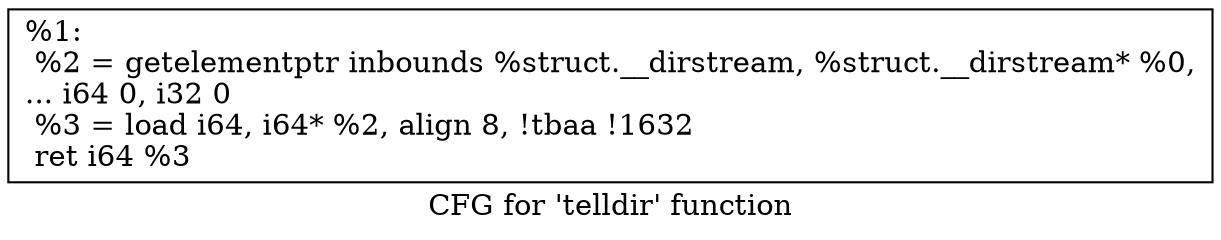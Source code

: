 digraph "CFG for 'telldir' function" {
	label="CFG for 'telldir' function";

	Node0x157ec40 [shape=record,label="{%1:\l  %2 = getelementptr inbounds %struct.__dirstream, %struct.__dirstream* %0,\l... i64 0, i32 0\l  %3 = load i64, i64* %2, align 8, !tbaa !1632\l  ret i64 %3\l}"];
}
